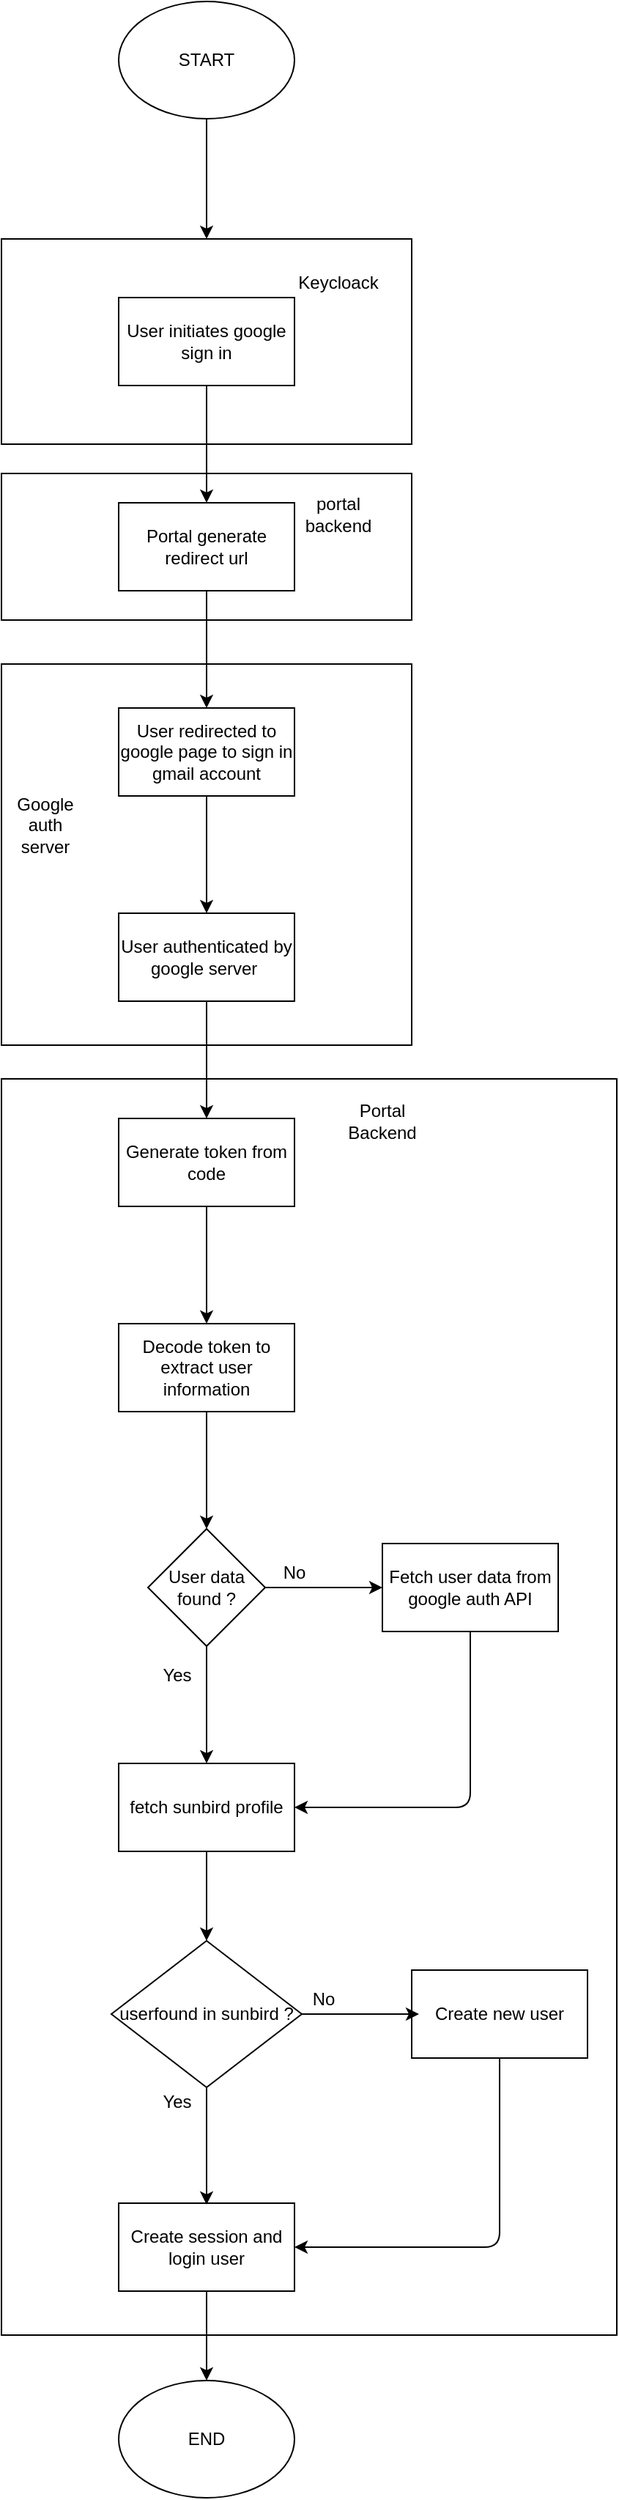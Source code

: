 <mxfile version="12.2.7" type="device" pages="1"><diagram id="Uj1m3pydshOFHvl_fqbe" name="Page-1"><mxGraphModel dx="984" dy="1753" grid="1" gridSize="10" guides="1" tooltips="1" connect="1" arrows="1" fold="1" page="1" pageScale="1" pageWidth="827" pageHeight="1169" math="0" shadow="0"><root><mxCell id="0"/><mxCell id="1" parent="0"/><mxCell id="rH-I2yXzKvGtvPy55en8-3" value="" style="edgeStyle=orthogonalEdgeStyle;rounded=0;orthogonalLoop=1;jettySize=auto;html=1;" edge="1" parent="1" source="rH-I2yXzKvGtvPy55en8-1" target="rH-I2yXzKvGtvPy55en8-2"><mxGeometry relative="1" as="geometry"/></mxCell><mxCell id="rH-I2yXzKvGtvPy55en8-1" value="User initiates google sign in" style="rounded=0;whiteSpace=wrap;html=1;" vertex="1" parent="1"><mxGeometry x="320" y="40" width="120" height="60" as="geometry"/></mxCell><mxCell id="rH-I2yXzKvGtvPy55en8-5" value="" style="edgeStyle=orthogonalEdgeStyle;rounded=0;orthogonalLoop=1;jettySize=auto;html=1;" edge="1" parent="1" source="rH-I2yXzKvGtvPy55en8-2" target="rH-I2yXzKvGtvPy55en8-4"><mxGeometry relative="1" as="geometry"/></mxCell><mxCell id="rH-I2yXzKvGtvPy55en8-2" value="Portal generate redirect url" style="rounded=0;whiteSpace=wrap;html=1;" vertex="1" parent="1"><mxGeometry x="320" y="180" width="120" height="60" as="geometry"/></mxCell><mxCell id="rH-I2yXzKvGtvPy55en8-9" value="" style="edgeStyle=orthogonalEdgeStyle;rounded=0;orthogonalLoop=1;jettySize=auto;html=1;" edge="1" parent="1" source="rH-I2yXzKvGtvPy55en8-4" target="rH-I2yXzKvGtvPy55en8-8"><mxGeometry relative="1" as="geometry"/></mxCell><mxCell id="rH-I2yXzKvGtvPy55en8-4" value="User redirected to google page to sign in gmail account" style="rounded=0;whiteSpace=wrap;html=1;" vertex="1" parent="1"><mxGeometry x="320" y="320" width="120" height="60" as="geometry"/></mxCell><mxCell id="rH-I2yXzKvGtvPy55en8-11" value="" style="edgeStyle=orthogonalEdgeStyle;rounded=0;orthogonalLoop=1;jettySize=auto;html=1;" edge="1" parent="1" source="rH-I2yXzKvGtvPy55en8-8" target="rH-I2yXzKvGtvPy55en8-10"><mxGeometry relative="1" as="geometry"/></mxCell><mxCell id="rH-I2yXzKvGtvPy55en8-8" value="User authenticated by google server&amp;nbsp;" style="rounded=0;whiteSpace=wrap;html=1;" vertex="1" parent="1"><mxGeometry x="320" y="460" width="120" height="60" as="geometry"/></mxCell><mxCell id="rH-I2yXzKvGtvPy55en8-13" value="" style="edgeStyle=orthogonalEdgeStyle;rounded=0;orthogonalLoop=1;jettySize=auto;html=1;" edge="1" parent="1" source="rH-I2yXzKvGtvPy55en8-10" target="rH-I2yXzKvGtvPy55en8-12"><mxGeometry relative="1" as="geometry"/></mxCell><mxCell id="rH-I2yXzKvGtvPy55en8-10" value="Generate token from code" style="rounded=0;whiteSpace=wrap;html=1;" vertex="1" parent="1"><mxGeometry x="320" y="600" width="120" height="60" as="geometry"/></mxCell><mxCell id="rH-I2yXzKvGtvPy55en8-15" value="" style="edgeStyle=orthogonalEdgeStyle;rounded=0;orthogonalLoop=1;jettySize=auto;html=1;" edge="1" parent="1" source="rH-I2yXzKvGtvPy55en8-12"><mxGeometry relative="1" as="geometry"><mxPoint x="380" y="880" as="targetPoint"/></mxGeometry></mxCell><mxCell id="rH-I2yXzKvGtvPy55en8-12" value="Decode token to extract user information" style="rounded=0;whiteSpace=wrap;html=1;" vertex="1" parent="1"><mxGeometry x="320" y="740" width="120" height="60" as="geometry"/></mxCell><mxCell id="rH-I2yXzKvGtvPy55en8-6" value="" style="rounded=0;whiteSpace=wrap;html=1;fillColor=none;" vertex="1" parent="1"><mxGeometry x="240" width="280" height="140" as="geometry"/></mxCell><mxCell id="rH-I2yXzKvGtvPy55en8-7" value="Keycloack" style="text;html=1;strokeColor=none;fillColor=none;align=center;verticalAlign=middle;whiteSpace=wrap;rounded=0;" vertex="1" parent="1"><mxGeometry x="450" y="20" width="40" height="20" as="geometry"/></mxCell><mxCell id="rH-I2yXzKvGtvPy55en8-18" value="" style="edgeStyle=orthogonalEdgeStyle;rounded=0;orthogonalLoop=1;jettySize=auto;html=1;" edge="1" parent="1" source="rH-I2yXzKvGtvPy55en8-16"><mxGeometry relative="1" as="geometry"><mxPoint x="380" y="1040" as="targetPoint"/></mxGeometry></mxCell><mxCell id="rH-I2yXzKvGtvPy55en8-20" value="" style="edgeStyle=orthogonalEdgeStyle;rounded=0;orthogonalLoop=1;jettySize=auto;html=1;" edge="1" parent="1" source="rH-I2yXzKvGtvPy55en8-16"><mxGeometry relative="1" as="geometry"><mxPoint x="500" y="920" as="targetPoint"/></mxGeometry></mxCell><mxCell id="rH-I2yXzKvGtvPy55en8-16" value="User data found ?" style="rhombus;whiteSpace=wrap;html=1;fillColor=none;" vertex="1" parent="1"><mxGeometry x="340" y="880" width="80" height="80" as="geometry"/></mxCell><mxCell id="rH-I2yXzKvGtvPy55en8-26" value="" style="edgeStyle=orthogonalEdgeStyle;rounded=0;orthogonalLoop=1;jettySize=auto;html=1;exitX=0.5;exitY=1;exitDx=0;exitDy=0;" edge="1" parent="1" source="rH-I2yXzKvGtvPy55en8-27" target="rH-I2yXzKvGtvPy55en8-25"><mxGeometry relative="1" as="geometry"><mxPoint x="380" y="1140" as="sourcePoint"/></mxGeometry></mxCell><mxCell id="rH-I2yXzKvGtvPy55en8-30" value="" style="edgeStyle=orthogonalEdgeStyle;rounded=0;orthogonalLoop=1;jettySize=auto;html=1;" edge="1" parent="1" source="rH-I2yXzKvGtvPy55en8-25"><mxGeometry relative="1" as="geometry"><mxPoint x="380" y="1341" as="targetPoint"/></mxGeometry></mxCell><mxCell id="rH-I2yXzKvGtvPy55en8-32" value="" style="edgeStyle=orthogonalEdgeStyle;rounded=0;orthogonalLoop=1;jettySize=auto;html=1;" edge="1" parent="1" source="rH-I2yXzKvGtvPy55en8-25"><mxGeometry relative="1" as="geometry"><mxPoint x="525" y="1211" as="targetPoint"/></mxGeometry></mxCell><mxCell id="rH-I2yXzKvGtvPy55en8-25" value="userfound in sunbird ?" style="rhombus;whiteSpace=wrap;html=1;fillColor=none;" vertex="1" parent="1"><mxGeometry x="315" y="1161" width="130" height="100" as="geometry"/></mxCell><mxCell id="rH-I2yXzKvGtvPy55en8-21" value="Yes" style="text;html=1;strokeColor=none;fillColor=none;align=center;verticalAlign=middle;whiteSpace=wrap;rounded=0;" vertex="1" parent="1"><mxGeometry x="340" y="970" width="40" height="20" as="geometry"/></mxCell><mxCell id="rH-I2yXzKvGtvPy55en8-22" value="No" style="text;html=1;strokeColor=none;fillColor=none;align=center;verticalAlign=middle;whiteSpace=wrap;rounded=0;" vertex="1" parent="1"><mxGeometry x="420" y="900" width="40" height="20" as="geometry"/></mxCell><mxCell id="rH-I2yXzKvGtvPy55en8-23" value="Fetch user data from google auth API" style="rounded=0;whiteSpace=wrap;html=1;fillColor=none;" vertex="1" parent="1"><mxGeometry x="500" y="890" width="120" height="60" as="geometry"/></mxCell><mxCell id="rH-I2yXzKvGtvPy55en8-24" value="" style="endArrow=classic;html=1;exitX=0.5;exitY=1;exitDx=0;exitDy=0;entryX=1;entryY=0.5;entryDx=0;entryDy=0;" edge="1" parent="1" source="rH-I2yXzKvGtvPy55en8-23" target="rH-I2yXzKvGtvPy55en8-27"><mxGeometry width="50" height="50" relative="1" as="geometry"><mxPoint x="240" y="1210" as="sourcePoint"/><mxPoint x="445" y="1090" as="targetPoint"/><Array as="points"><mxPoint x="560" y="1070"/></Array></mxGeometry></mxCell><mxCell id="rH-I2yXzKvGtvPy55en8-27" value="fetch sunbird profile" style="rounded=0;whiteSpace=wrap;html=1;fillColor=none;" vertex="1" parent="1"><mxGeometry x="320" y="1040" width="120" height="60" as="geometry"/></mxCell><mxCell id="rH-I2yXzKvGtvPy55en8-33" value="Yes" style="text;html=1;strokeColor=none;fillColor=none;align=center;verticalAlign=middle;whiteSpace=wrap;rounded=0;" vertex="1" parent="1"><mxGeometry x="340" y="1261" width="40" height="20" as="geometry"/></mxCell><mxCell id="rH-I2yXzKvGtvPy55en8-34" value="No" style="text;html=1;strokeColor=none;fillColor=none;align=center;verticalAlign=middle;whiteSpace=wrap;rounded=0;" vertex="1" parent="1"><mxGeometry x="440" y="1191" width="40" height="20" as="geometry"/></mxCell><mxCell id="rH-I2yXzKvGtvPy55en8-35" value="Create new user" style="rounded=0;whiteSpace=wrap;html=1;fillColor=none;" vertex="1" parent="1"><mxGeometry x="520" y="1181" width="120" height="60" as="geometry"/></mxCell><mxCell id="rH-I2yXzKvGtvPy55en8-39" value="" style="edgeStyle=orthogonalEdgeStyle;rounded=0;orthogonalLoop=1;jettySize=auto;html=1;" edge="1" parent="1" source="rH-I2yXzKvGtvPy55en8-36" target="rH-I2yXzKvGtvPy55en8-40"><mxGeometry relative="1" as="geometry"><mxPoint x="380" y="1480" as="targetPoint"/></mxGeometry></mxCell><mxCell id="rH-I2yXzKvGtvPy55en8-36" value="Create session and login user" style="rounded=0;whiteSpace=wrap;html=1;fillColor=none;" vertex="1" parent="1"><mxGeometry x="320" y="1340" width="120" height="60" as="geometry"/></mxCell><mxCell id="rH-I2yXzKvGtvPy55en8-37" value="" style="endArrow=classic;html=1;exitX=0.5;exitY=1;exitDx=0;exitDy=0;entryX=1;entryY=0.5;entryDx=0;entryDy=0;" edge="1" parent="1" source="rH-I2yXzKvGtvPy55en8-35" target="rH-I2yXzKvGtvPy55en8-36"><mxGeometry width="50" height="50" relative="1" as="geometry"><mxPoint x="240" y="1470" as="sourcePoint"/><mxPoint x="290" y="1420" as="targetPoint"/><Array as="points"><mxPoint x="580" y="1370"/></Array></mxGeometry></mxCell><mxCell id="rH-I2yXzKvGtvPy55en8-40" value="END" style="ellipse;whiteSpace=wrap;html=1;fillColor=none;" vertex="1" parent="1"><mxGeometry x="320" y="1461" width="120" height="80" as="geometry"/></mxCell><mxCell id="rH-I2yXzKvGtvPy55en8-41" value="" style="rounded=0;whiteSpace=wrap;html=1;fillColor=none;" vertex="1" parent="1"><mxGeometry x="240" y="160" width="280" height="100" as="geometry"/></mxCell><mxCell id="rH-I2yXzKvGtvPy55en8-42" value="portal backend" style="text;html=1;strokeColor=none;fillColor=none;align=center;verticalAlign=middle;whiteSpace=wrap;rounded=0;" vertex="1" parent="1"><mxGeometry x="450" y="178" width="40" height="20" as="geometry"/></mxCell><mxCell id="rH-I2yXzKvGtvPy55en8-43" value="" style="rounded=0;whiteSpace=wrap;html=1;fillColor=none;" vertex="1" parent="1"><mxGeometry x="240" y="290" width="280" height="260" as="geometry"/></mxCell><mxCell id="rH-I2yXzKvGtvPy55en8-44" value="Google auth server" style="text;html=1;strokeColor=none;fillColor=none;align=center;verticalAlign=middle;whiteSpace=wrap;rounded=0;" vertex="1" parent="1"><mxGeometry x="250" y="390" width="40" height="20" as="geometry"/></mxCell><mxCell id="rH-I2yXzKvGtvPy55en8-45" value="" style="rounded=0;whiteSpace=wrap;html=1;fillColor=none;" vertex="1" parent="1"><mxGeometry x="240" y="573" width="420" height="857" as="geometry"/></mxCell><mxCell id="rH-I2yXzKvGtvPy55en8-46" value="Portal Backend" style="text;html=1;strokeColor=none;fillColor=none;align=center;verticalAlign=middle;whiteSpace=wrap;rounded=0;" vertex="1" parent="1"><mxGeometry x="480" y="591.5" width="40" height="20" as="geometry"/></mxCell><mxCell id="rH-I2yXzKvGtvPy55en8-49" value="" style="edgeStyle=orthogonalEdgeStyle;rounded=0;orthogonalLoop=1;jettySize=auto;html=1;entryX=0.5;entryY=0;entryDx=0;entryDy=0;" edge="1" parent="1" source="rH-I2yXzKvGtvPy55en8-47" target="rH-I2yXzKvGtvPy55en8-6"><mxGeometry relative="1" as="geometry"><mxPoint x="375" y="-20" as="targetPoint"/></mxGeometry></mxCell><mxCell id="rH-I2yXzKvGtvPy55en8-47" value="START" style="ellipse;whiteSpace=wrap;html=1;fillColor=none;" vertex="1" parent="1"><mxGeometry x="320" y="-162" width="120" height="80" as="geometry"/></mxCell></root></mxGraphModel></diagram></mxfile>